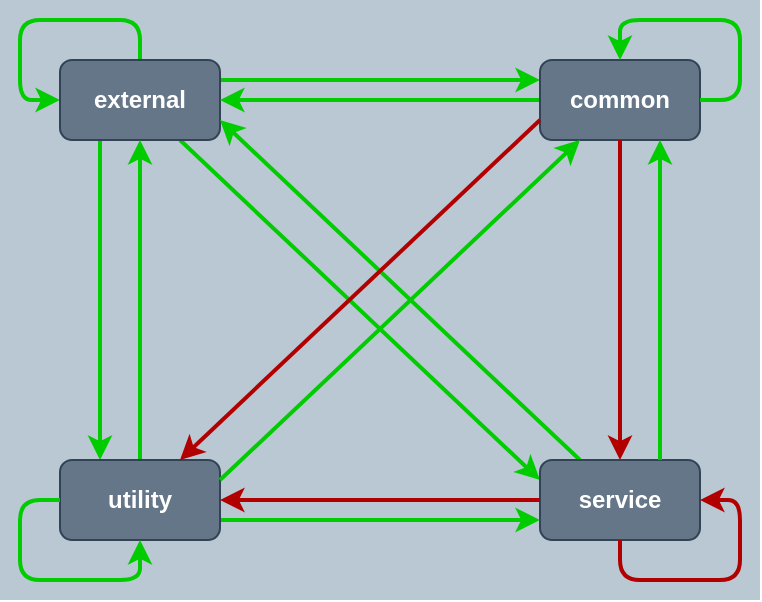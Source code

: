 <mxfile>
    <diagram id="dlIYrn-ZFZ37VqLvUbGI" name="Page-2">
        <mxGraphModel dx="283" dy="827" grid="1" gridSize="10" guides="1" tooltips="1" connect="1" arrows="1" fold="1" page="1" pageScale="1" pageWidth="850" pageHeight="1100" math="0" shadow="0">
            <root>
                <mxCell id="0"/>
                <mxCell id="1" parent="0"/>
                <mxCell id="e2HuaR21h6FyRCA3LLWs-24" value="" style="rounded=0;whiteSpace=wrap;html=1;fillColor=#bac8d3;strokeColor=none;" parent="1" vertex="1">
                    <mxGeometry x="330" y="330" width="380" height="300" as="geometry"/>
                </mxCell>
                <mxCell id="e2HuaR21h6FyRCA3LLWs-5" style="edgeStyle=none;html=1;fillColor=#d5e8d4;strokeColor=#00CC00;strokeWidth=2;exitX=1;exitY=0.25;exitDx=0;exitDy=0;entryX=0;entryY=0.25;entryDx=0;entryDy=0;" parent="1" source="e2HuaR21h6FyRCA3LLWs-1" target="e2HuaR21h6FyRCA3LLWs-2" edge="1">
                    <mxGeometry relative="1" as="geometry"/>
                </mxCell>
                <mxCell id="e2HuaR21h6FyRCA3LLWs-6" style="edgeStyle=none;html=1;fillColor=#60a917;strokeColor=#00CC00;strokeWidth=2;exitX=0.25;exitY=1;exitDx=0;exitDy=0;entryX=0.25;entryY=0;entryDx=0;entryDy=0;" parent="1" source="e2HuaR21h6FyRCA3LLWs-1" target="e2HuaR21h6FyRCA3LLWs-4" edge="1">
                    <mxGeometry relative="1" as="geometry"/>
                </mxCell>
                <mxCell id="e2HuaR21h6FyRCA3LLWs-7" style="edgeStyle=none;html=1;fillColor=#60a917;strokeColor=#00CC00;strokeWidth=2;exitX=0.75;exitY=1;exitDx=0;exitDy=0;entryX=0;entryY=0.25;entryDx=0;entryDy=0;" parent="1" source="e2HuaR21h6FyRCA3LLWs-1" target="e2HuaR21h6FyRCA3LLWs-3" edge="1">
                    <mxGeometry relative="1" as="geometry"/>
                </mxCell>
                <mxCell id="e2HuaR21h6FyRCA3LLWs-9" style="edgeStyle=none;html=1;fillColor=#60a917;strokeColor=#00CC00;strokeWidth=2;" parent="1" source="e2HuaR21h6FyRCA3LLWs-1" target="e2HuaR21h6FyRCA3LLWs-1" edge="1">
                    <mxGeometry relative="1" as="geometry">
                        <mxPoint x="300" y="360" as="targetPoint"/>
                        <Array as="points">
                            <mxPoint x="400" y="340"/>
                            <mxPoint x="340" y="340"/>
                            <mxPoint x="340" y="380"/>
                        </Array>
                    </mxGeometry>
                </mxCell>
                <mxCell id="e2HuaR21h6FyRCA3LLWs-1" value="external" style="rounded=1;whiteSpace=wrap;html=1;fillColor=#647687;fontColor=#ffffff;strokeColor=#314354;fontStyle=1" parent="1" vertex="1">
                    <mxGeometry x="360" y="360" width="80" height="40" as="geometry"/>
                </mxCell>
                <mxCell id="e2HuaR21h6FyRCA3LLWs-12" style="edgeStyle=none;html=1;exitX=0;exitY=0.5;exitDx=0;exitDy=0;fillColor=#60a917;strokeColor=#00CC00;strokeWidth=2;" parent="1" source="e2HuaR21h6FyRCA3LLWs-2" edge="1">
                    <mxGeometry relative="1" as="geometry">
                        <mxPoint x="440" y="380" as="targetPoint"/>
                    </mxGeometry>
                </mxCell>
                <mxCell id="e2HuaR21h6FyRCA3LLWs-2" value="common" style="rounded=1;whiteSpace=wrap;html=1;fillColor=#647687;fontColor=#ffffff;strokeColor=#314354;fontStyle=1" parent="1" vertex="1">
                    <mxGeometry x="600" y="360" width="80" height="40" as="geometry"/>
                </mxCell>
                <mxCell id="e2HuaR21h6FyRCA3LLWs-13" style="edgeStyle=none;html=1;entryX=1;entryY=0.75;entryDx=0;entryDy=0;exitX=0.25;exitY=0;exitDx=0;exitDy=0;fillColor=#60a917;strokeColor=#00CC00;strokeWidth=2;" parent="1" source="e2HuaR21h6FyRCA3LLWs-3" target="e2HuaR21h6FyRCA3LLWs-1" edge="1">
                    <mxGeometry relative="1" as="geometry"/>
                </mxCell>
                <mxCell id="e2HuaR21h6FyRCA3LLWs-3" value="service" style="rounded=1;whiteSpace=wrap;html=1;fillColor=#647687;fontColor=#ffffff;strokeColor=#314354;fontStyle=1" parent="1" vertex="1">
                    <mxGeometry x="600" y="560" width="80" height="40" as="geometry"/>
                </mxCell>
                <mxCell id="e2HuaR21h6FyRCA3LLWs-11" style="edgeStyle=none;html=1;entryX=0.5;entryY=1;entryDx=0;entryDy=0;exitX=0.5;exitY=0;exitDx=0;exitDy=0;fillColor=#60a917;strokeColor=#00CC00;strokeWidth=2;" parent="1" source="e2HuaR21h6FyRCA3LLWs-4" target="e2HuaR21h6FyRCA3LLWs-1" edge="1">
                    <mxGeometry relative="1" as="geometry"/>
                </mxCell>
                <mxCell id="e2HuaR21h6FyRCA3LLWs-14" style="edgeStyle=none;html=1;exitX=1;exitY=0.75;exitDx=0;exitDy=0;entryX=0;entryY=0.75;entryDx=0;entryDy=0;fillColor=#60a917;strokeColor=#00CC00;strokeWidth=2;" parent="1" source="e2HuaR21h6FyRCA3LLWs-4" target="e2HuaR21h6FyRCA3LLWs-3" edge="1">
                    <mxGeometry relative="1" as="geometry"/>
                </mxCell>
                <mxCell id="e2HuaR21h6FyRCA3LLWs-4" value="utility" style="rounded=1;whiteSpace=wrap;html=1;fillColor=#647687;fontColor=#ffffff;strokeColor=#314354;fontStyle=1" parent="1" vertex="1">
                    <mxGeometry x="360" y="560" width="80" height="40" as="geometry"/>
                </mxCell>
                <mxCell id="e2HuaR21h6FyRCA3LLWs-15" style="edgeStyle=none;html=1;exitX=1;exitY=0.25;exitDx=0;exitDy=0;entryX=0.25;entryY=1;entryDx=0;entryDy=0;fillColor=#60a917;strokeColor=#00CC00;strokeWidth=2;" parent="1" source="e2HuaR21h6FyRCA3LLWs-4" target="e2HuaR21h6FyRCA3LLWs-2" edge="1">
                    <mxGeometry relative="1" as="geometry">
                        <mxPoint x="450" y="600" as="sourcePoint"/>
                        <mxPoint x="610" y="600" as="targetPoint"/>
                    </mxGeometry>
                </mxCell>
                <mxCell id="e2HuaR21h6FyRCA3LLWs-16" style="edgeStyle=none;html=1;exitX=0;exitY=0.5;exitDx=0;exitDy=0;fillColor=#e51400;strokeColor=#B20000;strokeWidth=2;entryX=1;entryY=0.5;entryDx=0;entryDy=0;" parent="1" source="e2HuaR21h6FyRCA3LLWs-3" target="e2HuaR21h6FyRCA3LLWs-4" edge="1">
                    <mxGeometry relative="1" as="geometry">
                        <mxPoint x="450" y="600" as="sourcePoint"/>
                        <mxPoint x="330" y="670" as="targetPoint"/>
                    </mxGeometry>
                </mxCell>
                <mxCell id="e2HuaR21h6FyRCA3LLWs-17" style="edgeStyle=none;html=1;exitX=0;exitY=0.75;exitDx=0;exitDy=0;fillColor=#e51400;strokeColor=#B20000;strokeWidth=2;entryX=0.75;entryY=0;entryDx=0;entryDy=0;" parent="1" source="e2HuaR21h6FyRCA3LLWs-2" target="e2HuaR21h6FyRCA3LLWs-4" edge="1">
                    <mxGeometry relative="1" as="geometry">
                        <mxPoint x="610" y="590" as="sourcePoint"/>
                        <mxPoint x="450" y="590" as="targetPoint"/>
                    </mxGeometry>
                </mxCell>
                <mxCell id="e2HuaR21h6FyRCA3LLWs-19" style="edgeStyle=none;html=1;exitX=0;exitY=0.5;exitDx=0;exitDy=0;entryX=0.5;entryY=1;entryDx=0;entryDy=0;fillColor=#60a917;strokeColor=#00CC00;strokeWidth=2;" parent="1" source="e2HuaR21h6FyRCA3LLWs-4" target="e2HuaR21h6FyRCA3LLWs-4" edge="1">
                    <mxGeometry relative="1" as="geometry">
                        <mxPoint x="450" y="600" as="sourcePoint"/>
                        <mxPoint x="610" y="600" as="targetPoint"/>
                        <Array as="points">
                            <mxPoint x="340" y="580"/>
                            <mxPoint x="340" y="620"/>
                            <mxPoint x="400" y="620"/>
                        </Array>
                    </mxGeometry>
                </mxCell>
                <mxCell id="e2HuaR21h6FyRCA3LLWs-20" style="edgeStyle=none;html=1;exitX=0.75;exitY=0;exitDx=0;exitDy=0;entryX=0.75;entryY=1;entryDx=0;entryDy=0;fillColor=#60a917;strokeColor=#00CC00;strokeWidth=2;" parent="1" source="e2HuaR21h6FyRCA3LLWs-3" target="e2HuaR21h6FyRCA3LLWs-2" edge="1">
                    <mxGeometry relative="1" as="geometry">
                        <mxPoint x="450" y="600" as="sourcePoint"/>
                        <mxPoint x="610" y="600" as="targetPoint"/>
                    </mxGeometry>
                </mxCell>
                <mxCell id="e2HuaR21h6FyRCA3LLWs-21" style="edgeStyle=none;html=1;exitX=1;exitY=0.5;exitDx=0;exitDy=0;entryX=0.5;entryY=0;entryDx=0;entryDy=0;fillColor=#60a917;strokeColor=#00CC00;strokeWidth=2;" parent="1" source="e2HuaR21h6FyRCA3LLWs-2" target="e2HuaR21h6FyRCA3LLWs-2" edge="1">
                    <mxGeometry relative="1" as="geometry">
                        <mxPoint x="670" y="570" as="sourcePoint"/>
                        <mxPoint x="670" y="410" as="targetPoint"/>
                        <Array as="points">
                            <mxPoint x="700" y="380"/>
                            <mxPoint x="700" y="340"/>
                            <mxPoint x="640" y="340"/>
                        </Array>
                    </mxGeometry>
                </mxCell>
                <mxCell id="e2HuaR21h6FyRCA3LLWs-22" style="edgeStyle=none;html=1;exitX=0.5;exitY=1;exitDx=0;exitDy=0;fillColor=#e51400;strokeColor=#B20000;strokeWidth=2;entryX=0.5;entryY=0;entryDx=0;entryDy=0;" parent="1" source="e2HuaR21h6FyRCA3LLWs-2" target="e2HuaR21h6FyRCA3LLWs-3" edge="1">
                    <mxGeometry relative="1" as="geometry">
                        <mxPoint x="610" y="590" as="sourcePoint"/>
                        <mxPoint x="450" y="590" as="targetPoint"/>
                    </mxGeometry>
                </mxCell>
                <mxCell id="e2HuaR21h6FyRCA3LLWs-23" style="edgeStyle=none;html=1;exitX=0.5;exitY=1;exitDx=0;exitDy=0;fillColor=#e51400;strokeColor=#B20000;strokeWidth=2;entryX=1;entryY=0.5;entryDx=0;entryDy=0;" parent="1" source="e2HuaR21h6FyRCA3LLWs-3" target="e2HuaR21h6FyRCA3LLWs-3" edge="1">
                    <mxGeometry relative="1" as="geometry">
                        <mxPoint x="650" y="410" as="sourcePoint"/>
                        <mxPoint x="650" y="570" as="targetPoint"/>
                        <Array as="points">
                            <mxPoint x="640" y="620"/>
                            <mxPoint x="700" y="620"/>
                            <mxPoint x="700" y="580"/>
                        </Array>
                    </mxGeometry>
                </mxCell>
            </root>
        </mxGraphModel>
    </diagram>
</mxfile>